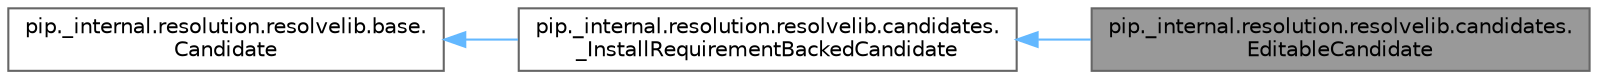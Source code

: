 digraph "pip._internal.resolution.resolvelib.candidates.EditableCandidate"
{
 // LATEX_PDF_SIZE
  bgcolor="transparent";
  edge [fontname=Helvetica,fontsize=10,labelfontname=Helvetica,labelfontsize=10];
  node [fontname=Helvetica,fontsize=10,shape=box,height=0.2,width=0.4];
  rankdir="LR";
  Node1 [id="Node000001",label="pip._internal.resolution.resolvelib.candidates.\lEditableCandidate",height=0.2,width=0.4,color="gray40", fillcolor="grey60", style="filled", fontcolor="black",tooltip=" "];
  Node2 -> Node1 [id="edge3_Node000001_Node000002",dir="back",color="steelblue1",style="solid",tooltip=" "];
  Node2 [id="Node000002",label="pip._internal.resolution.resolvelib.candidates.\l_InstallRequirementBackedCandidate",height=0.2,width=0.4,color="gray40", fillcolor="white", style="filled",URL="$classpip_1_1__internal_1_1resolution_1_1resolvelib_1_1candidates_1_1__InstallRequirementBackedCandidate.html",tooltip=" "];
  Node3 -> Node2 [id="edge4_Node000002_Node000003",dir="back",color="steelblue1",style="solid",tooltip=" "];
  Node3 [id="Node000003",label="pip._internal.resolution.resolvelib.base.\lCandidate",height=0.2,width=0.4,color="gray40", fillcolor="white", style="filled",URL="$classpip_1_1__internal_1_1resolution_1_1resolvelib_1_1base_1_1Candidate.html",tooltip=" "];
}

